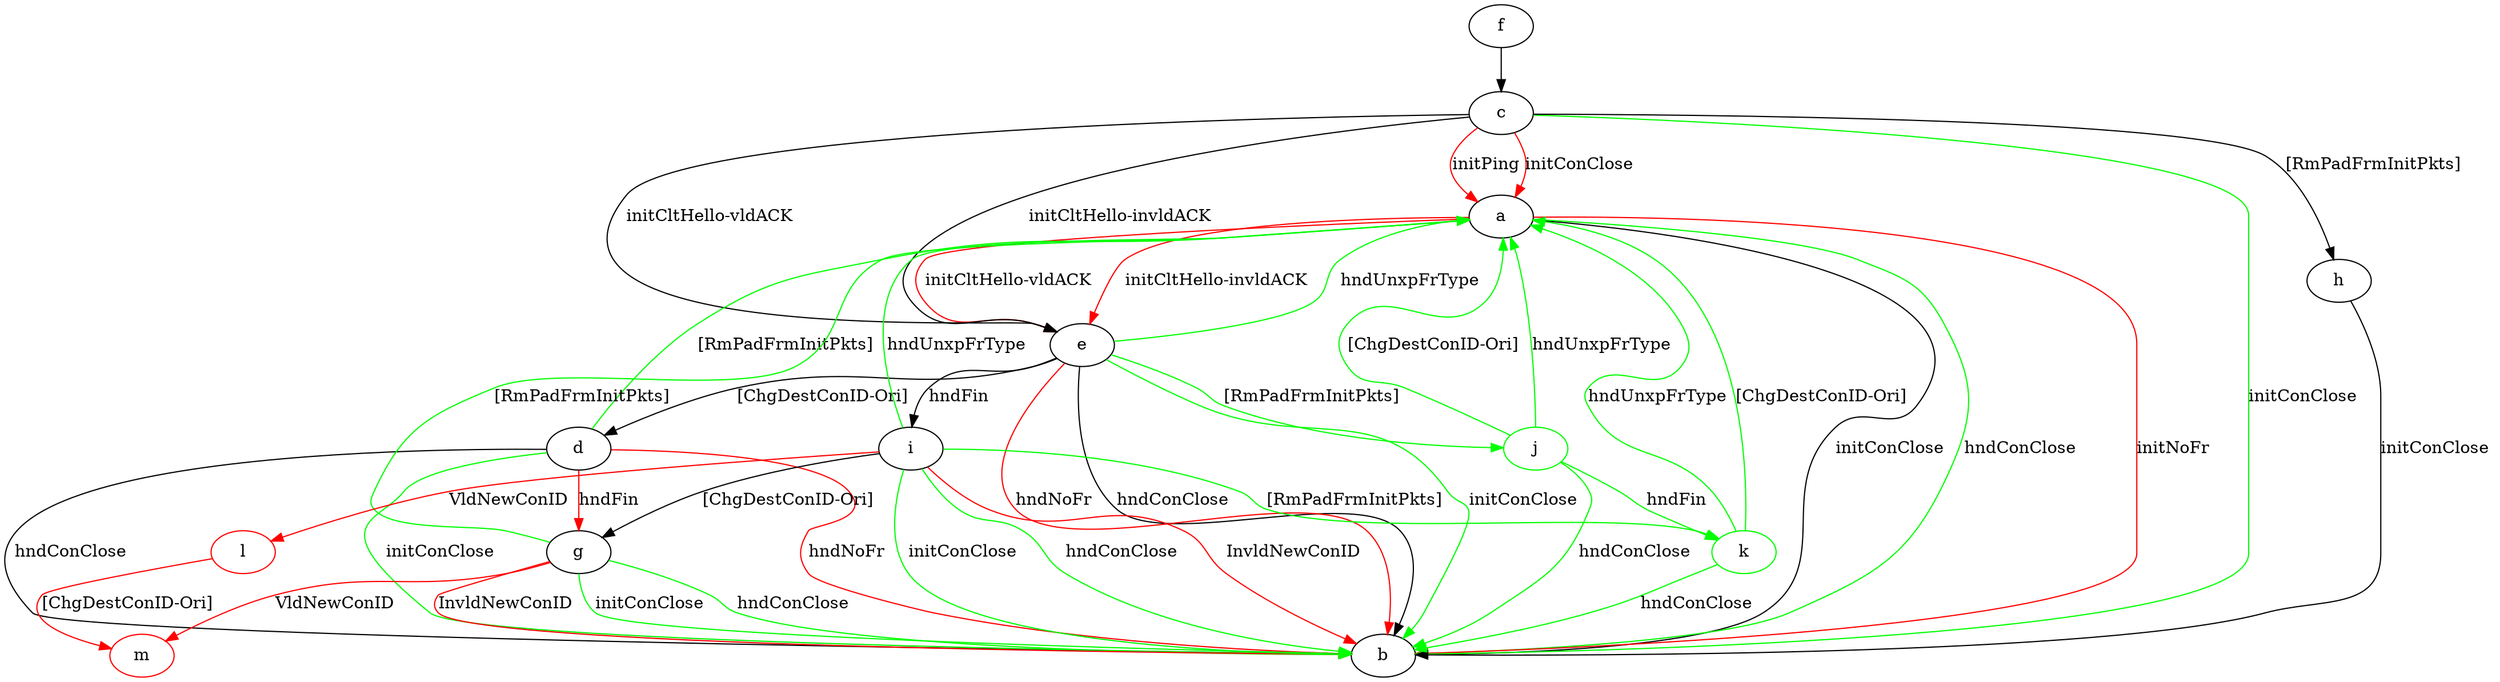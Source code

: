 digraph "" {
	a -> b	[key=0,
		label="initConClose "];
	a -> b	[key=1,
		color=green,
		label="hndConClose "];
	a -> b	[key=2,
		color=red,
		label="initNoFr "];
	a -> e	[key=0,
		color=red,
		label="initCltHello-vldACK "];
	a -> e	[key=1,
		color=red,
		label="initCltHello-invldACK "];
	c -> a	[key=0,
		color=red,
		label="initPing "];
	c -> a	[key=1,
		color=red,
		label="initConClose "];
	c -> b	[key=0,
		color=green,
		label="initConClose "];
	c -> e	[key=0,
		label="initCltHello-vldACK "];
	c -> e	[key=1,
		label="initCltHello-invldACK "];
	c -> h	[key=0,
		label="[RmPadFrmInitPkts] "];
	d -> a	[key=0,
		color=green,
		label="[RmPadFrmInitPkts] "];
	d -> b	[key=0,
		label="hndConClose "];
	d -> b	[key=1,
		color=green,
		label="initConClose "];
	d -> b	[key=2,
		color=red,
		label="hndNoFr "];
	d -> g	[key=0,
		color=red,
		label="hndFin "];
	e -> a	[key=0,
		color=green,
		label="hndUnxpFrType "];
	e -> b	[key=0,
		label="hndConClose "];
	e -> b	[key=1,
		color=green,
		label="initConClose "];
	e -> b	[key=2,
		color=red,
		label="hndNoFr "];
	e -> d	[key=0,
		label="[ChgDestConID-Ori] "];
	e -> i	[key=0,
		label="hndFin "];
	j	[color=green];
	e -> j	[key=0,
		color=green,
		label="[RmPadFrmInitPkts] "];
	f -> c	[key=0];
	g -> a	[key=0,
		color=green,
		label="[RmPadFrmInitPkts] "];
	g -> b	[key=0,
		color=green,
		label="initConClose "];
	g -> b	[key=1,
		color=green,
		label="hndConClose "];
	g -> b	[key=2,
		color=red,
		label="InvldNewConID "];
	m	[color=red];
	g -> m	[key=0,
		color=red,
		label="VldNewConID "];
	h -> b	[key=0,
		label="initConClose "];
	i -> a	[key=0,
		color=green,
		label="hndUnxpFrType "];
	i -> b	[key=0,
		color=green,
		label="initConClose "];
	i -> b	[key=1,
		color=green,
		label="hndConClose "];
	i -> b	[key=2,
		color=red,
		label="InvldNewConID "];
	i -> g	[key=0,
		label="[ChgDestConID-Ori] "];
	k	[color=green];
	i -> k	[key=0,
		color=green,
		label="[RmPadFrmInitPkts] "];
	l	[color=red];
	i -> l	[key=0,
		color=red,
		label="VldNewConID "];
	j -> a	[key=0,
		color=green,
		label="hndUnxpFrType "];
	j -> a	[key=1,
		color=green,
		label="[ChgDestConID-Ori] "];
	j -> b	[key=0,
		color=green,
		label="hndConClose "];
	j -> k	[key=0,
		color=green,
		label="hndFin "];
	k -> a	[key=0,
		color=green,
		label="hndUnxpFrType "];
	k -> a	[key=1,
		color=green,
		label="[ChgDestConID-Ori] "];
	k -> b	[key=0,
		color=green,
		label="hndConClose "];
	l -> m	[key=0,
		color=red,
		label="[ChgDestConID-Ori] "];
}
